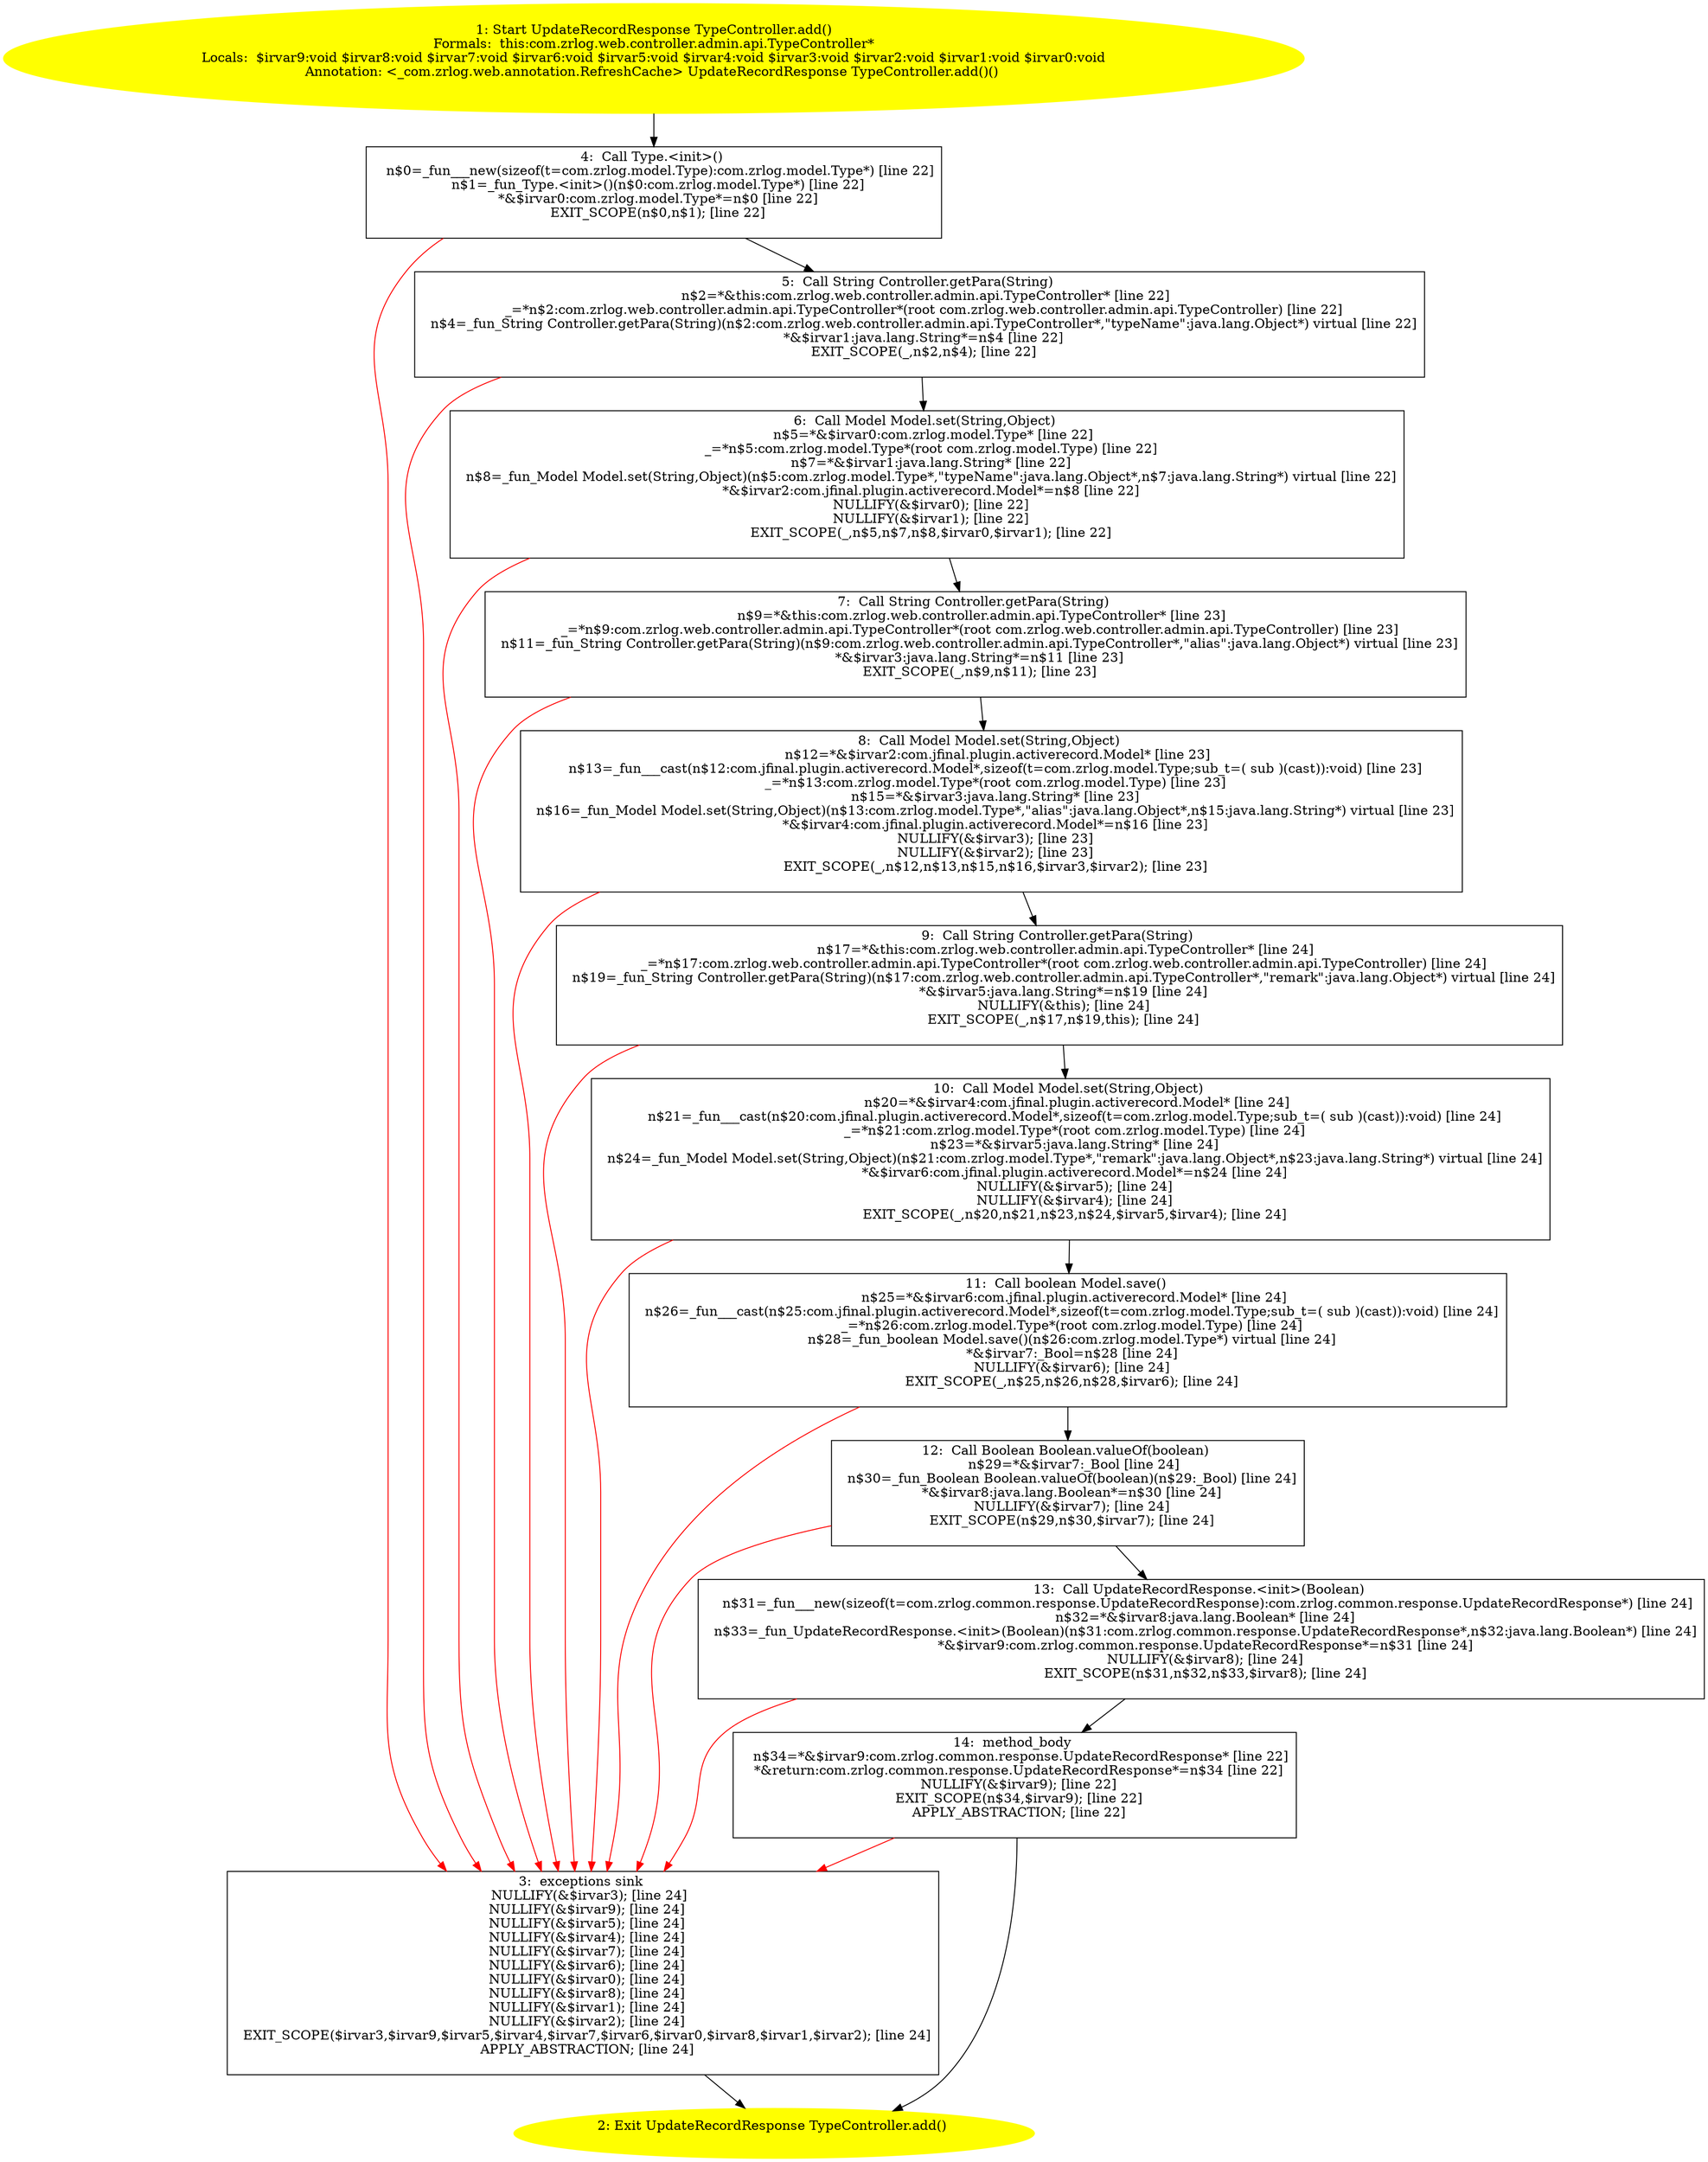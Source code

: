 /* @generated */
digraph cfg {
"com.zrlog.web.controller.admin.api.TypeController.add():com.zrlog.common.response.UpdateRecordRespon.836bcb4fe7b15a17eaa89f25dab6f278_1" [label="1: Start UpdateRecordResponse TypeController.add()\nFormals:  this:com.zrlog.web.controller.admin.api.TypeController*\nLocals:  $irvar9:void $irvar8:void $irvar7:void $irvar6:void $irvar5:void $irvar4:void $irvar3:void $irvar2:void $irvar1:void $irvar0:void\nAnnotation: <_com.zrlog.web.annotation.RefreshCache> UpdateRecordResponse TypeController.add()() \n  " color=yellow style=filled]
	

	 "com.zrlog.web.controller.admin.api.TypeController.add():com.zrlog.common.response.UpdateRecordRespon.836bcb4fe7b15a17eaa89f25dab6f278_1" -> "com.zrlog.web.controller.admin.api.TypeController.add():com.zrlog.common.response.UpdateRecordRespon.836bcb4fe7b15a17eaa89f25dab6f278_4" ;
"com.zrlog.web.controller.admin.api.TypeController.add():com.zrlog.common.response.UpdateRecordRespon.836bcb4fe7b15a17eaa89f25dab6f278_2" [label="2: Exit UpdateRecordResponse TypeController.add() \n  " color=yellow style=filled]
	

"com.zrlog.web.controller.admin.api.TypeController.add():com.zrlog.common.response.UpdateRecordRespon.836bcb4fe7b15a17eaa89f25dab6f278_3" [label="3:  exceptions sink \n   NULLIFY(&$irvar3); [line 24]\n  NULLIFY(&$irvar9); [line 24]\n  NULLIFY(&$irvar5); [line 24]\n  NULLIFY(&$irvar4); [line 24]\n  NULLIFY(&$irvar7); [line 24]\n  NULLIFY(&$irvar6); [line 24]\n  NULLIFY(&$irvar0); [line 24]\n  NULLIFY(&$irvar8); [line 24]\n  NULLIFY(&$irvar1); [line 24]\n  NULLIFY(&$irvar2); [line 24]\n  EXIT_SCOPE($irvar3,$irvar9,$irvar5,$irvar4,$irvar7,$irvar6,$irvar0,$irvar8,$irvar1,$irvar2); [line 24]\n  APPLY_ABSTRACTION; [line 24]\n " shape="box"]
	

	 "com.zrlog.web.controller.admin.api.TypeController.add():com.zrlog.common.response.UpdateRecordRespon.836bcb4fe7b15a17eaa89f25dab6f278_3" -> "com.zrlog.web.controller.admin.api.TypeController.add():com.zrlog.common.response.UpdateRecordRespon.836bcb4fe7b15a17eaa89f25dab6f278_2" ;
"com.zrlog.web.controller.admin.api.TypeController.add():com.zrlog.common.response.UpdateRecordRespon.836bcb4fe7b15a17eaa89f25dab6f278_4" [label="4:  Call Type.<init>() \n   n$0=_fun___new(sizeof(t=com.zrlog.model.Type):com.zrlog.model.Type*) [line 22]\n  n$1=_fun_Type.<init>()(n$0:com.zrlog.model.Type*) [line 22]\n  *&$irvar0:com.zrlog.model.Type*=n$0 [line 22]\n  EXIT_SCOPE(n$0,n$1); [line 22]\n " shape="box"]
	

	 "com.zrlog.web.controller.admin.api.TypeController.add():com.zrlog.common.response.UpdateRecordRespon.836bcb4fe7b15a17eaa89f25dab6f278_4" -> "com.zrlog.web.controller.admin.api.TypeController.add():com.zrlog.common.response.UpdateRecordRespon.836bcb4fe7b15a17eaa89f25dab6f278_5" ;
	 "com.zrlog.web.controller.admin.api.TypeController.add():com.zrlog.common.response.UpdateRecordRespon.836bcb4fe7b15a17eaa89f25dab6f278_4" -> "com.zrlog.web.controller.admin.api.TypeController.add():com.zrlog.common.response.UpdateRecordRespon.836bcb4fe7b15a17eaa89f25dab6f278_3" [color="red" ];
"com.zrlog.web.controller.admin.api.TypeController.add():com.zrlog.common.response.UpdateRecordRespon.836bcb4fe7b15a17eaa89f25dab6f278_5" [label="5:  Call String Controller.getPara(String) \n   n$2=*&this:com.zrlog.web.controller.admin.api.TypeController* [line 22]\n  _=*n$2:com.zrlog.web.controller.admin.api.TypeController*(root com.zrlog.web.controller.admin.api.TypeController) [line 22]\n  n$4=_fun_String Controller.getPara(String)(n$2:com.zrlog.web.controller.admin.api.TypeController*,\"typeName\":java.lang.Object*) virtual [line 22]\n  *&$irvar1:java.lang.String*=n$4 [line 22]\n  EXIT_SCOPE(_,n$2,n$4); [line 22]\n " shape="box"]
	

	 "com.zrlog.web.controller.admin.api.TypeController.add():com.zrlog.common.response.UpdateRecordRespon.836bcb4fe7b15a17eaa89f25dab6f278_5" -> "com.zrlog.web.controller.admin.api.TypeController.add():com.zrlog.common.response.UpdateRecordRespon.836bcb4fe7b15a17eaa89f25dab6f278_6" ;
	 "com.zrlog.web.controller.admin.api.TypeController.add():com.zrlog.common.response.UpdateRecordRespon.836bcb4fe7b15a17eaa89f25dab6f278_5" -> "com.zrlog.web.controller.admin.api.TypeController.add():com.zrlog.common.response.UpdateRecordRespon.836bcb4fe7b15a17eaa89f25dab6f278_3" [color="red" ];
"com.zrlog.web.controller.admin.api.TypeController.add():com.zrlog.common.response.UpdateRecordRespon.836bcb4fe7b15a17eaa89f25dab6f278_6" [label="6:  Call Model Model.set(String,Object) \n   n$5=*&$irvar0:com.zrlog.model.Type* [line 22]\n  _=*n$5:com.zrlog.model.Type*(root com.zrlog.model.Type) [line 22]\n  n$7=*&$irvar1:java.lang.String* [line 22]\n  n$8=_fun_Model Model.set(String,Object)(n$5:com.zrlog.model.Type*,\"typeName\":java.lang.Object*,n$7:java.lang.String*) virtual [line 22]\n  *&$irvar2:com.jfinal.plugin.activerecord.Model*=n$8 [line 22]\n  NULLIFY(&$irvar0); [line 22]\n  NULLIFY(&$irvar1); [line 22]\n  EXIT_SCOPE(_,n$5,n$7,n$8,$irvar0,$irvar1); [line 22]\n " shape="box"]
	

	 "com.zrlog.web.controller.admin.api.TypeController.add():com.zrlog.common.response.UpdateRecordRespon.836bcb4fe7b15a17eaa89f25dab6f278_6" -> "com.zrlog.web.controller.admin.api.TypeController.add():com.zrlog.common.response.UpdateRecordRespon.836bcb4fe7b15a17eaa89f25dab6f278_7" ;
	 "com.zrlog.web.controller.admin.api.TypeController.add():com.zrlog.common.response.UpdateRecordRespon.836bcb4fe7b15a17eaa89f25dab6f278_6" -> "com.zrlog.web.controller.admin.api.TypeController.add():com.zrlog.common.response.UpdateRecordRespon.836bcb4fe7b15a17eaa89f25dab6f278_3" [color="red" ];
"com.zrlog.web.controller.admin.api.TypeController.add():com.zrlog.common.response.UpdateRecordRespon.836bcb4fe7b15a17eaa89f25dab6f278_7" [label="7:  Call String Controller.getPara(String) \n   n$9=*&this:com.zrlog.web.controller.admin.api.TypeController* [line 23]\n  _=*n$9:com.zrlog.web.controller.admin.api.TypeController*(root com.zrlog.web.controller.admin.api.TypeController) [line 23]\n  n$11=_fun_String Controller.getPara(String)(n$9:com.zrlog.web.controller.admin.api.TypeController*,\"alias\":java.lang.Object*) virtual [line 23]\n  *&$irvar3:java.lang.String*=n$11 [line 23]\n  EXIT_SCOPE(_,n$9,n$11); [line 23]\n " shape="box"]
	

	 "com.zrlog.web.controller.admin.api.TypeController.add():com.zrlog.common.response.UpdateRecordRespon.836bcb4fe7b15a17eaa89f25dab6f278_7" -> "com.zrlog.web.controller.admin.api.TypeController.add():com.zrlog.common.response.UpdateRecordRespon.836bcb4fe7b15a17eaa89f25dab6f278_8" ;
	 "com.zrlog.web.controller.admin.api.TypeController.add():com.zrlog.common.response.UpdateRecordRespon.836bcb4fe7b15a17eaa89f25dab6f278_7" -> "com.zrlog.web.controller.admin.api.TypeController.add():com.zrlog.common.response.UpdateRecordRespon.836bcb4fe7b15a17eaa89f25dab6f278_3" [color="red" ];
"com.zrlog.web.controller.admin.api.TypeController.add():com.zrlog.common.response.UpdateRecordRespon.836bcb4fe7b15a17eaa89f25dab6f278_8" [label="8:  Call Model Model.set(String,Object) \n   n$12=*&$irvar2:com.jfinal.plugin.activerecord.Model* [line 23]\n  n$13=_fun___cast(n$12:com.jfinal.plugin.activerecord.Model*,sizeof(t=com.zrlog.model.Type;sub_t=( sub )(cast)):void) [line 23]\n  _=*n$13:com.zrlog.model.Type*(root com.zrlog.model.Type) [line 23]\n  n$15=*&$irvar3:java.lang.String* [line 23]\n  n$16=_fun_Model Model.set(String,Object)(n$13:com.zrlog.model.Type*,\"alias\":java.lang.Object*,n$15:java.lang.String*) virtual [line 23]\n  *&$irvar4:com.jfinal.plugin.activerecord.Model*=n$16 [line 23]\n  NULLIFY(&$irvar3); [line 23]\n  NULLIFY(&$irvar2); [line 23]\n  EXIT_SCOPE(_,n$12,n$13,n$15,n$16,$irvar3,$irvar2); [line 23]\n " shape="box"]
	

	 "com.zrlog.web.controller.admin.api.TypeController.add():com.zrlog.common.response.UpdateRecordRespon.836bcb4fe7b15a17eaa89f25dab6f278_8" -> "com.zrlog.web.controller.admin.api.TypeController.add():com.zrlog.common.response.UpdateRecordRespon.836bcb4fe7b15a17eaa89f25dab6f278_9" ;
	 "com.zrlog.web.controller.admin.api.TypeController.add():com.zrlog.common.response.UpdateRecordRespon.836bcb4fe7b15a17eaa89f25dab6f278_8" -> "com.zrlog.web.controller.admin.api.TypeController.add():com.zrlog.common.response.UpdateRecordRespon.836bcb4fe7b15a17eaa89f25dab6f278_3" [color="red" ];
"com.zrlog.web.controller.admin.api.TypeController.add():com.zrlog.common.response.UpdateRecordRespon.836bcb4fe7b15a17eaa89f25dab6f278_9" [label="9:  Call String Controller.getPara(String) \n   n$17=*&this:com.zrlog.web.controller.admin.api.TypeController* [line 24]\n  _=*n$17:com.zrlog.web.controller.admin.api.TypeController*(root com.zrlog.web.controller.admin.api.TypeController) [line 24]\n  n$19=_fun_String Controller.getPara(String)(n$17:com.zrlog.web.controller.admin.api.TypeController*,\"remark\":java.lang.Object*) virtual [line 24]\n  *&$irvar5:java.lang.String*=n$19 [line 24]\n  NULLIFY(&this); [line 24]\n  EXIT_SCOPE(_,n$17,n$19,this); [line 24]\n " shape="box"]
	

	 "com.zrlog.web.controller.admin.api.TypeController.add():com.zrlog.common.response.UpdateRecordRespon.836bcb4fe7b15a17eaa89f25dab6f278_9" -> "com.zrlog.web.controller.admin.api.TypeController.add():com.zrlog.common.response.UpdateRecordRespon.836bcb4fe7b15a17eaa89f25dab6f278_10" ;
	 "com.zrlog.web.controller.admin.api.TypeController.add():com.zrlog.common.response.UpdateRecordRespon.836bcb4fe7b15a17eaa89f25dab6f278_9" -> "com.zrlog.web.controller.admin.api.TypeController.add():com.zrlog.common.response.UpdateRecordRespon.836bcb4fe7b15a17eaa89f25dab6f278_3" [color="red" ];
"com.zrlog.web.controller.admin.api.TypeController.add():com.zrlog.common.response.UpdateRecordRespon.836bcb4fe7b15a17eaa89f25dab6f278_10" [label="10:  Call Model Model.set(String,Object) \n   n$20=*&$irvar4:com.jfinal.plugin.activerecord.Model* [line 24]\n  n$21=_fun___cast(n$20:com.jfinal.plugin.activerecord.Model*,sizeof(t=com.zrlog.model.Type;sub_t=( sub )(cast)):void) [line 24]\n  _=*n$21:com.zrlog.model.Type*(root com.zrlog.model.Type) [line 24]\n  n$23=*&$irvar5:java.lang.String* [line 24]\n  n$24=_fun_Model Model.set(String,Object)(n$21:com.zrlog.model.Type*,\"remark\":java.lang.Object*,n$23:java.lang.String*) virtual [line 24]\n  *&$irvar6:com.jfinal.plugin.activerecord.Model*=n$24 [line 24]\n  NULLIFY(&$irvar5); [line 24]\n  NULLIFY(&$irvar4); [line 24]\n  EXIT_SCOPE(_,n$20,n$21,n$23,n$24,$irvar5,$irvar4); [line 24]\n " shape="box"]
	

	 "com.zrlog.web.controller.admin.api.TypeController.add():com.zrlog.common.response.UpdateRecordRespon.836bcb4fe7b15a17eaa89f25dab6f278_10" -> "com.zrlog.web.controller.admin.api.TypeController.add():com.zrlog.common.response.UpdateRecordRespon.836bcb4fe7b15a17eaa89f25dab6f278_11" ;
	 "com.zrlog.web.controller.admin.api.TypeController.add():com.zrlog.common.response.UpdateRecordRespon.836bcb4fe7b15a17eaa89f25dab6f278_10" -> "com.zrlog.web.controller.admin.api.TypeController.add():com.zrlog.common.response.UpdateRecordRespon.836bcb4fe7b15a17eaa89f25dab6f278_3" [color="red" ];
"com.zrlog.web.controller.admin.api.TypeController.add():com.zrlog.common.response.UpdateRecordRespon.836bcb4fe7b15a17eaa89f25dab6f278_11" [label="11:  Call boolean Model.save() \n   n$25=*&$irvar6:com.jfinal.plugin.activerecord.Model* [line 24]\n  n$26=_fun___cast(n$25:com.jfinal.plugin.activerecord.Model*,sizeof(t=com.zrlog.model.Type;sub_t=( sub )(cast)):void) [line 24]\n  _=*n$26:com.zrlog.model.Type*(root com.zrlog.model.Type) [line 24]\n  n$28=_fun_boolean Model.save()(n$26:com.zrlog.model.Type*) virtual [line 24]\n  *&$irvar7:_Bool=n$28 [line 24]\n  NULLIFY(&$irvar6); [line 24]\n  EXIT_SCOPE(_,n$25,n$26,n$28,$irvar6); [line 24]\n " shape="box"]
	

	 "com.zrlog.web.controller.admin.api.TypeController.add():com.zrlog.common.response.UpdateRecordRespon.836bcb4fe7b15a17eaa89f25dab6f278_11" -> "com.zrlog.web.controller.admin.api.TypeController.add():com.zrlog.common.response.UpdateRecordRespon.836bcb4fe7b15a17eaa89f25dab6f278_12" ;
	 "com.zrlog.web.controller.admin.api.TypeController.add():com.zrlog.common.response.UpdateRecordRespon.836bcb4fe7b15a17eaa89f25dab6f278_11" -> "com.zrlog.web.controller.admin.api.TypeController.add():com.zrlog.common.response.UpdateRecordRespon.836bcb4fe7b15a17eaa89f25dab6f278_3" [color="red" ];
"com.zrlog.web.controller.admin.api.TypeController.add():com.zrlog.common.response.UpdateRecordRespon.836bcb4fe7b15a17eaa89f25dab6f278_12" [label="12:  Call Boolean Boolean.valueOf(boolean) \n   n$29=*&$irvar7:_Bool [line 24]\n  n$30=_fun_Boolean Boolean.valueOf(boolean)(n$29:_Bool) [line 24]\n  *&$irvar8:java.lang.Boolean*=n$30 [line 24]\n  NULLIFY(&$irvar7); [line 24]\n  EXIT_SCOPE(n$29,n$30,$irvar7); [line 24]\n " shape="box"]
	

	 "com.zrlog.web.controller.admin.api.TypeController.add():com.zrlog.common.response.UpdateRecordRespon.836bcb4fe7b15a17eaa89f25dab6f278_12" -> "com.zrlog.web.controller.admin.api.TypeController.add():com.zrlog.common.response.UpdateRecordRespon.836bcb4fe7b15a17eaa89f25dab6f278_13" ;
	 "com.zrlog.web.controller.admin.api.TypeController.add():com.zrlog.common.response.UpdateRecordRespon.836bcb4fe7b15a17eaa89f25dab6f278_12" -> "com.zrlog.web.controller.admin.api.TypeController.add():com.zrlog.common.response.UpdateRecordRespon.836bcb4fe7b15a17eaa89f25dab6f278_3" [color="red" ];
"com.zrlog.web.controller.admin.api.TypeController.add():com.zrlog.common.response.UpdateRecordRespon.836bcb4fe7b15a17eaa89f25dab6f278_13" [label="13:  Call UpdateRecordResponse.<init>(Boolean) \n   n$31=_fun___new(sizeof(t=com.zrlog.common.response.UpdateRecordResponse):com.zrlog.common.response.UpdateRecordResponse*) [line 24]\n  n$32=*&$irvar8:java.lang.Boolean* [line 24]\n  n$33=_fun_UpdateRecordResponse.<init>(Boolean)(n$31:com.zrlog.common.response.UpdateRecordResponse*,n$32:java.lang.Boolean*) [line 24]\n  *&$irvar9:com.zrlog.common.response.UpdateRecordResponse*=n$31 [line 24]\n  NULLIFY(&$irvar8); [line 24]\n  EXIT_SCOPE(n$31,n$32,n$33,$irvar8); [line 24]\n " shape="box"]
	

	 "com.zrlog.web.controller.admin.api.TypeController.add():com.zrlog.common.response.UpdateRecordRespon.836bcb4fe7b15a17eaa89f25dab6f278_13" -> "com.zrlog.web.controller.admin.api.TypeController.add():com.zrlog.common.response.UpdateRecordRespon.836bcb4fe7b15a17eaa89f25dab6f278_14" ;
	 "com.zrlog.web.controller.admin.api.TypeController.add():com.zrlog.common.response.UpdateRecordRespon.836bcb4fe7b15a17eaa89f25dab6f278_13" -> "com.zrlog.web.controller.admin.api.TypeController.add():com.zrlog.common.response.UpdateRecordRespon.836bcb4fe7b15a17eaa89f25dab6f278_3" [color="red" ];
"com.zrlog.web.controller.admin.api.TypeController.add():com.zrlog.common.response.UpdateRecordRespon.836bcb4fe7b15a17eaa89f25dab6f278_14" [label="14:  method_body \n   n$34=*&$irvar9:com.zrlog.common.response.UpdateRecordResponse* [line 22]\n  *&return:com.zrlog.common.response.UpdateRecordResponse*=n$34 [line 22]\n  NULLIFY(&$irvar9); [line 22]\n  EXIT_SCOPE(n$34,$irvar9); [line 22]\n  APPLY_ABSTRACTION; [line 22]\n " shape="box"]
	

	 "com.zrlog.web.controller.admin.api.TypeController.add():com.zrlog.common.response.UpdateRecordRespon.836bcb4fe7b15a17eaa89f25dab6f278_14" -> "com.zrlog.web.controller.admin.api.TypeController.add():com.zrlog.common.response.UpdateRecordRespon.836bcb4fe7b15a17eaa89f25dab6f278_2" ;
	 "com.zrlog.web.controller.admin.api.TypeController.add():com.zrlog.common.response.UpdateRecordRespon.836bcb4fe7b15a17eaa89f25dab6f278_14" -> "com.zrlog.web.controller.admin.api.TypeController.add():com.zrlog.common.response.UpdateRecordRespon.836bcb4fe7b15a17eaa89f25dab6f278_3" [color="red" ];
}

